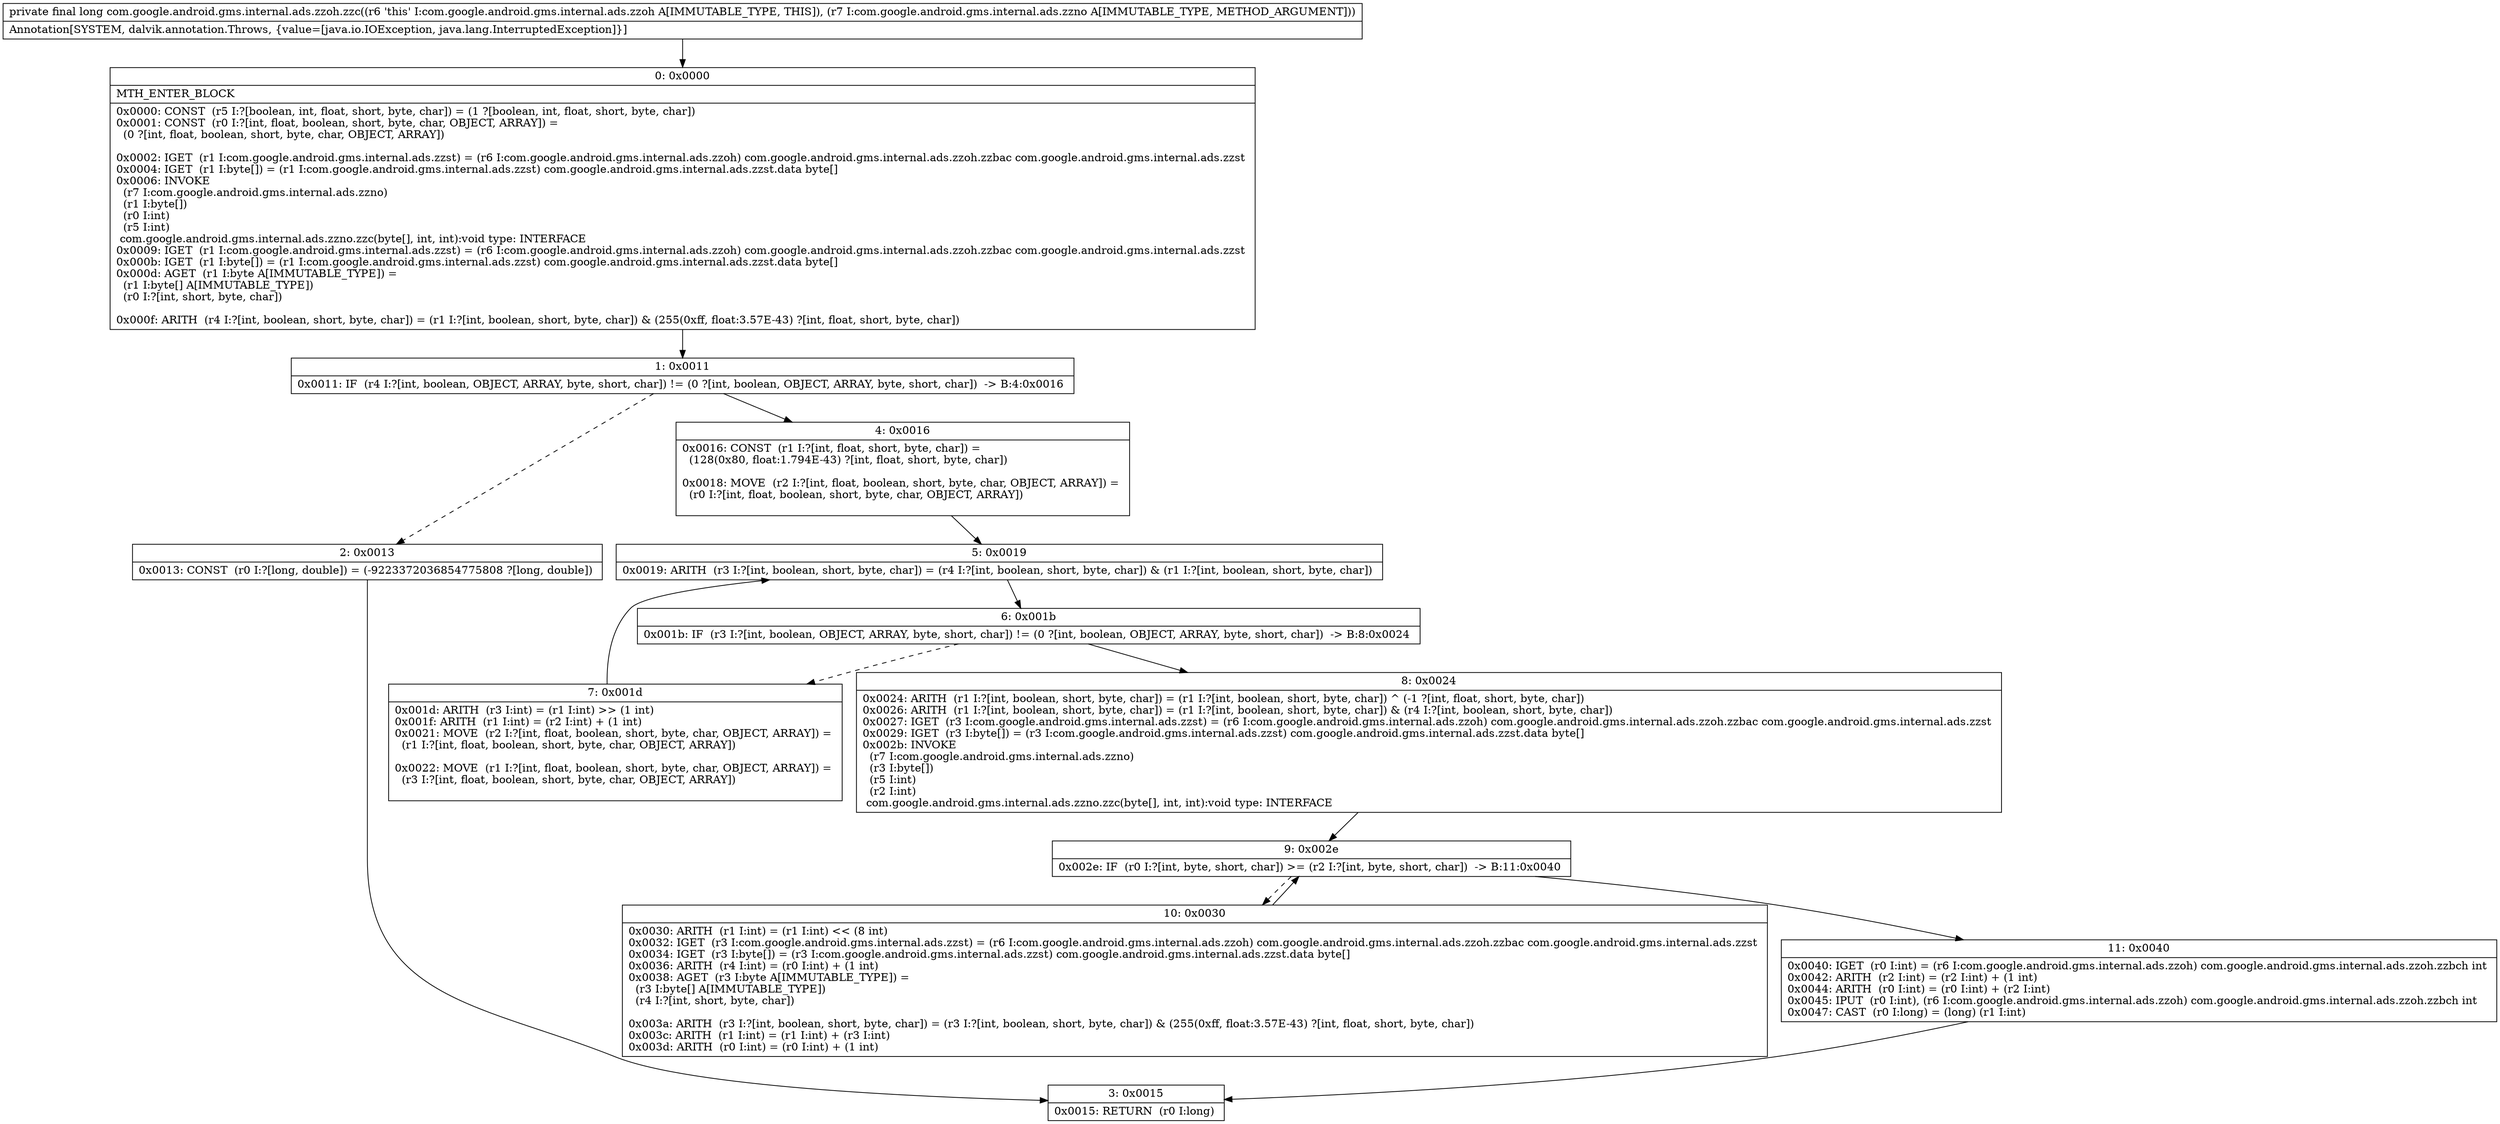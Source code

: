 digraph "CFG forcom.google.android.gms.internal.ads.zzoh.zzc(Lcom\/google\/android\/gms\/internal\/ads\/zzno;)J" {
Node_0 [shape=record,label="{0\:\ 0x0000|MTH_ENTER_BLOCK\l|0x0000: CONST  (r5 I:?[boolean, int, float, short, byte, char]) = (1 ?[boolean, int, float, short, byte, char]) \l0x0001: CONST  (r0 I:?[int, float, boolean, short, byte, char, OBJECT, ARRAY]) = \l  (0 ?[int, float, boolean, short, byte, char, OBJECT, ARRAY])\l \l0x0002: IGET  (r1 I:com.google.android.gms.internal.ads.zzst) = (r6 I:com.google.android.gms.internal.ads.zzoh) com.google.android.gms.internal.ads.zzoh.zzbac com.google.android.gms.internal.ads.zzst \l0x0004: IGET  (r1 I:byte[]) = (r1 I:com.google.android.gms.internal.ads.zzst) com.google.android.gms.internal.ads.zzst.data byte[] \l0x0006: INVOKE  \l  (r7 I:com.google.android.gms.internal.ads.zzno)\l  (r1 I:byte[])\l  (r0 I:int)\l  (r5 I:int)\l com.google.android.gms.internal.ads.zzno.zzc(byte[], int, int):void type: INTERFACE \l0x0009: IGET  (r1 I:com.google.android.gms.internal.ads.zzst) = (r6 I:com.google.android.gms.internal.ads.zzoh) com.google.android.gms.internal.ads.zzoh.zzbac com.google.android.gms.internal.ads.zzst \l0x000b: IGET  (r1 I:byte[]) = (r1 I:com.google.android.gms.internal.ads.zzst) com.google.android.gms.internal.ads.zzst.data byte[] \l0x000d: AGET  (r1 I:byte A[IMMUTABLE_TYPE]) = \l  (r1 I:byte[] A[IMMUTABLE_TYPE])\l  (r0 I:?[int, short, byte, char])\l \l0x000f: ARITH  (r4 I:?[int, boolean, short, byte, char]) = (r1 I:?[int, boolean, short, byte, char]) & (255(0xff, float:3.57E\-43) ?[int, float, short, byte, char]) \l}"];
Node_1 [shape=record,label="{1\:\ 0x0011|0x0011: IF  (r4 I:?[int, boolean, OBJECT, ARRAY, byte, short, char]) != (0 ?[int, boolean, OBJECT, ARRAY, byte, short, char])  \-\> B:4:0x0016 \l}"];
Node_2 [shape=record,label="{2\:\ 0x0013|0x0013: CONST  (r0 I:?[long, double]) = (\-9223372036854775808 ?[long, double]) \l}"];
Node_3 [shape=record,label="{3\:\ 0x0015|0x0015: RETURN  (r0 I:long) \l}"];
Node_4 [shape=record,label="{4\:\ 0x0016|0x0016: CONST  (r1 I:?[int, float, short, byte, char]) = \l  (128(0x80, float:1.794E\-43) ?[int, float, short, byte, char])\l \l0x0018: MOVE  (r2 I:?[int, float, boolean, short, byte, char, OBJECT, ARRAY]) = \l  (r0 I:?[int, float, boolean, short, byte, char, OBJECT, ARRAY])\l \l}"];
Node_5 [shape=record,label="{5\:\ 0x0019|0x0019: ARITH  (r3 I:?[int, boolean, short, byte, char]) = (r4 I:?[int, boolean, short, byte, char]) & (r1 I:?[int, boolean, short, byte, char]) \l}"];
Node_6 [shape=record,label="{6\:\ 0x001b|0x001b: IF  (r3 I:?[int, boolean, OBJECT, ARRAY, byte, short, char]) != (0 ?[int, boolean, OBJECT, ARRAY, byte, short, char])  \-\> B:8:0x0024 \l}"];
Node_7 [shape=record,label="{7\:\ 0x001d|0x001d: ARITH  (r3 I:int) = (r1 I:int) \>\> (1 int) \l0x001f: ARITH  (r1 I:int) = (r2 I:int) + (1 int) \l0x0021: MOVE  (r2 I:?[int, float, boolean, short, byte, char, OBJECT, ARRAY]) = \l  (r1 I:?[int, float, boolean, short, byte, char, OBJECT, ARRAY])\l \l0x0022: MOVE  (r1 I:?[int, float, boolean, short, byte, char, OBJECT, ARRAY]) = \l  (r3 I:?[int, float, boolean, short, byte, char, OBJECT, ARRAY])\l \l}"];
Node_8 [shape=record,label="{8\:\ 0x0024|0x0024: ARITH  (r1 I:?[int, boolean, short, byte, char]) = (r1 I:?[int, boolean, short, byte, char]) ^ (\-1 ?[int, float, short, byte, char]) \l0x0026: ARITH  (r1 I:?[int, boolean, short, byte, char]) = (r1 I:?[int, boolean, short, byte, char]) & (r4 I:?[int, boolean, short, byte, char]) \l0x0027: IGET  (r3 I:com.google.android.gms.internal.ads.zzst) = (r6 I:com.google.android.gms.internal.ads.zzoh) com.google.android.gms.internal.ads.zzoh.zzbac com.google.android.gms.internal.ads.zzst \l0x0029: IGET  (r3 I:byte[]) = (r3 I:com.google.android.gms.internal.ads.zzst) com.google.android.gms.internal.ads.zzst.data byte[] \l0x002b: INVOKE  \l  (r7 I:com.google.android.gms.internal.ads.zzno)\l  (r3 I:byte[])\l  (r5 I:int)\l  (r2 I:int)\l com.google.android.gms.internal.ads.zzno.zzc(byte[], int, int):void type: INTERFACE \l}"];
Node_9 [shape=record,label="{9\:\ 0x002e|0x002e: IF  (r0 I:?[int, byte, short, char]) \>= (r2 I:?[int, byte, short, char])  \-\> B:11:0x0040 \l}"];
Node_10 [shape=record,label="{10\:\ 0x0030|0x0030: ARITH  (r1 I:int) = (r1 I:int) \<\< (8 int) \l0x0032: IGET  (r3 I:com.google.android.gms.internal.ads.zzst) = (r6 I:com.google.android.gms.internal.ads.zzoh) com.google.android.gms.internal.ads.zzoh.zzbac com.google.android.gms.internal.ads.zzst \l0x0034: IGET  (r3 I:byte[]) = (r3 I:com.google.android.gms.internal.ads.zzst) com.google.android.gms.internal.ads.zzst.data byte[] \l0x0036: ARITH  (r4 I:int) = (r0 I:int) + (1 int) \l0x0038: AGET  (r3 I:byte A[IMMUTABLE_TYPE]) = \l  (r3 I:byte[] A[IMMUTABLE_TYPE])\l  (r4 I:?[int, short, byte, char])\l \l0x003a: ARITH  (r3 I:?[int, boolean, short, byte, char]) = (r3 I:?[int, boolean, short, byte, char]) & (255(0xff, float:3.57E\-43) ?[int, float, short, byte, char]) \l0x003c: ARITH  (r1 I:int) = (r1 I:int) + (r3 I:int) \l0x003d: ARITH  (r0 I:int) = (r0 I:int) + (1 int) \l}"];
Node_11 [shape=record,label="{11\:\ 0x0040|0x0040: IGET  (r0 I:int) = (r6 I:com.google.android.gms.internal.ads.zzoh) com.google.android.gms.internal.ads.zzoh.zzbch int \l0x0042: ARITH  (r2 I:int) = (r2 I:int) + (1 int) \l0x0044: ARITH  (r0 I:int) = (r0 I:int) + (r2 I:int) \l0x0045: IPUT  (r0 I:int), (r6 I:com.google.android.gms.internal.ads.zzoh) com.google.android.gms.internal.ads.zzoh.zzbch int \l0x0047: CAST  (r0 I:long) = (long) (r1 I:int) \l}"];
MethodNode[shape=record,label="{private final long com.google.android.gms.internal.ads.zzoh.zzc((r6 'this' I:com.google.android.gms.internal.ads.zzoh A[IMMUTABLE_TYPE, THIS]), (r7 I:com.google.android.gms.internal.ads.zzno A[IMMUTABLE_TYPE, METHOD_ARGUMENT]))  | Annotation[SYSTEM, dalvik.annotation.Throws, \{value=[java.io.IOException, java.lang.InterruptedException]\}]\l}"];
MethodNode -> Node_0;
Node_0 -> Node_1;
Node_1 -> Node_2[style=dashed];
Node_1 -> Node_4;
Node_2 -> Node_3;
Node_4 -> Node_5;
Node_5 -> Node_6;
Node_6 -> Node_7[style=dashed];
Node_6 -> Node_8;
Node_7 -> Node_5;
Node_8 -> Node_9;
Node_9 -> Node_10[style=dashed];
Node_9 -> Node_11;
Node_10 -> Node_9;
Node_11 -> Node_3;
}

